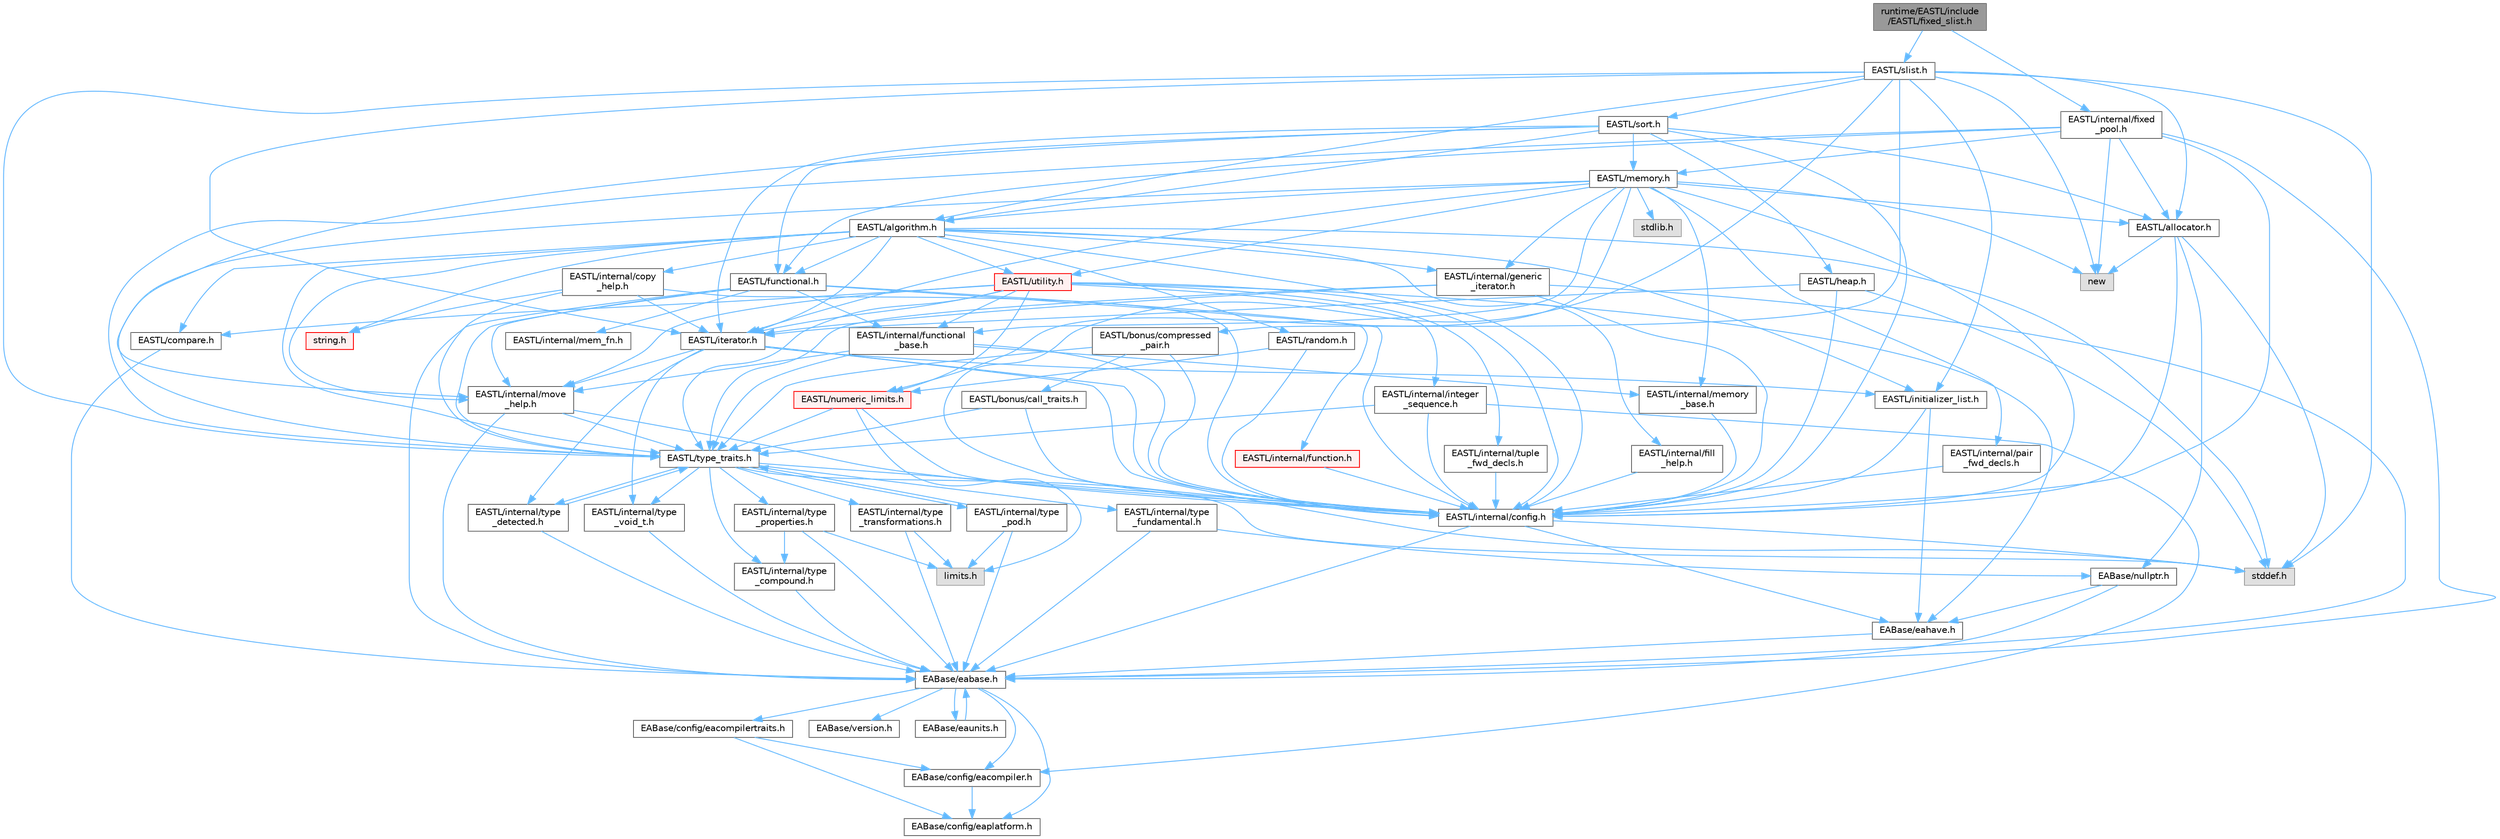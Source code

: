 digraph "runtime/EASTL/include/EASTL/fixed_slist.h"
{
 // LATEX_PDF_SIZE
  bgcolor="transparent";
  edge [fontname=Helvetica,fontsize=10,labelfontname=Helvetica,labelfontsize=10];
  node [fontname=Helvetica,fontsize=10,shape=box,height=0.2,width=0.4];
  Node1 [id="Node000001",label="runtime/EASTL/include\l/EASTL/fixed_slist.h",height=0.2,width=0.4,color="gray40", fillcolor="grey60", style="filled", fontcolor="black",tooltip=" "];
  Node1 -> Node2 [id="edge1_Node000001_Node000002",color="steelblue1",style="solid",tooltip=" "];
  Node2 [id="Node000002",label="EASTL/slist.h",height=0.2,width=0.4,color="grey40", fillcolor="white", style="filled",URL="$slist_8h.html",tooltip=" "];
  Node2 -> Node3 [id="edge2_Node000002_Node000003",color="steelblue1",style="solid",tooltip=" "];
  Node3 [id="Node000003",label="EASTL/internal/config.h",height=0.2,width=0.4,color="grey40", fillcolor="white", style="filled",URL="$config_8h.html",tooltip=" "];
  Node3 -> Node4 [id="edge3_Node000003_Node000004",color="steelblue1",style="solid",tooltip=" "];
  Node4 [id="Node000004",label="EABase/eabase.h",height=0.2,width=0.4,color="grey40", fillcolor="white", style="filled",URL="$eabase_8h.html",tooltip=" "];
  Node4 -> Node5 [id="edge4_Node000004_Node000005",color="steelblue1",style="solid",tooltip=" "];
  Node5 [id="Node000005",label="EABase/config/eacompiler.h",height=0.2,width=0.4,color="grey40", fillcolor="white", style="filled",URL="$eacompiler_8h.html",tooltip=" "];
  Node5 -> Node6 [id="edge5_Node000005_Node000006",color="steelblue1",style="solid",tooltip=" "];
  Node6 [id="Node000006",label="EABase/config/eaplatform.h",height=0.2,width=0.4,color="grey40", fillcolor="white", style="filled",URL="$eaplatform_8h.html",tooltip=" "];
  Node4 -> Node7 [id="edge6_Node000004_Node000007",color="steelblue1",style="solid",tooltip=" "];
  Node7 [id="Node000007",label="EABase/config/eacompilertraits.h",height=0.2,width=0.4,color="grey40", fillcolor="white", style="filled",URL="$eacompilertraits_8h.html",tooltip=" "];
  Node7 -> Node6 [id="edge7_Node000007_Node000006",color="steelblue1",style="solid",tooltip=" "];
  Node7 -> Node5 [id="edge8_Node000007_Node000005",color="steelblue1",style="solid",tooltip=" "];
  Node4 -> Node6 [id="edge9_Node000004_Node000006",color="steelblue1",style="solid",tooltip=" "];
  Node4 -> Node8 [id="edge10_Node000004_Node000008",color="steelblue1",style="solid",tooltip=" "];
  Node8 [id="Node000008",label="EABase/version.h",height=0.2,width=0.4,color="grey40", fillcolor="white", style="filled",URL="$_e_a_s_t_l_2packages_2_e_a_base_2include_2_common_2_e_a_base_2version_8h.html",tooltip=" "];
  Node4 -> Node9 [id="edge11_Node000004_Node000009",color="steelblue1",style="solid",tooltip=" "];
  Node9 [id="Node000009",label="EABase/eaunits.h",height=0.2,width=0.4,color="grey40", fillcolor="white", style="filled",URL="$eaunits_8h.html",tooltip=" "];
  Node9 -> Node4 [id="edge12_Node000009_Node000004",color="steelblue1",style="solid",tooltip=" "];
  Node3 -> Node10 [id="edge13_Node000003_Node000010",color="steelblue1",style="solid",tooltip=" "];
  Node10 [id="Node000010",label="EABase/eahave.h",height=0.2,width=0.4,color="grey40", fillcolor="white", style="filled",URL="$eahave_8h.html",tooltip=" "];
  Node10 -> Node4 [id="edge14_Node000010_Node000004",color="steelblue1",style="solid",tooltip=" "];
  Node3 -> Node11 [id="edge15_Node000003_Node000011",color="steelblue1",style="solid",tooltip=" "];
  Node11 [id="Node000011",label="stddef.h",height=0.2,width=0.4,color="grey60", fillcolor="#E0E0E0", style="filled",tooltip=" "];
  Node2 -> Node12 [id="edge16_Node000002_Node000012",color="steelblue1",style="solid",tooltip=" "];
  Node12 [id="Node000012",label="EASTL/allocator.h",height=0.2,width=0.4,color="grey40", fillcolor="white", style="filled",URL="$allocator_8h.html",tooltip=" "];
  Node12 -> Node3 [id="edge17_Node000012_Node000003",color="steelblue1",style="solid",tooltip=" "];
  Node12 -> Node13 [id="edge18_Node000012_Node000013",color="steelblue1",style="solid",tooltip=" "];
  Node13 [id="Node000013",label="EABase/nullptr.h",height=0.2,width=0.4,color="grey40", fillcolor="white", style="filled",URL="$nullptr_8h.html",tooltip=" "];
  Node13 -> Node4 [id="edge19_Node000013_Node000004",color="steelblue1",style="solid",tooltip=" "];
  Node13 -> Node10 [id="edge20_Node000013_Node000010",color="steelblue1",style="solid",tooltip=" "];
  Node12 -> Node11 [id="edge21_Node000012_Node000011",color="steelblue1",style="solid",tooltip=" "];
  Node12 -> Node14 [id="edge22_Node000012_Node000014",color="steelblue1",style="solid",tooltip=" "];
  Node14 [id="Node000014",label="new",height=0.2,width=0.4,color="grey60", fillcolor="#E0E0E0", style="filled",tooltip=" "];
  Node2 -> Node15 [id="edge23_Node000002_Node000015",color="steelblue1",style="solid",tooltip=" "];
  Node15 [id="Node000015",label="EASTL/type_traits.h",height=0.2,width=0.4,color="grey40", fillcolor="white", style="filled",URL="$_e_a_s_t_l_2include_2_e_a_s_t_l_2type__traits_8h.html",tooltip=" "];
  Node15 -> Node3 [id="edge24_Node000015_Node000003",color="steelblue1",style="solid",tooltip=" "];
  Node15 -> Node11 [id="edge25_Node000015_Node000011",color="steelblue1",style="solid",tooltip=" "];
  Node15 -> Node16 [id="edge26_Node000015_Node000016",color="steelblue1",style="solid",tooltip=" "];
  Node16 [id="Node000016",label="EASTL/internal/type\l_fundamental.h",height=0.2,width=0.4,color="grey40", fillcolor="white", style="filled",URL="$type__fundamental_8h.html",tooltip=" "];
  Node16 -> Node4 [id="edge27_Node000016_Node000004",color="steelblue1",style="solid",tooltip=" "];
  Node16 -> Node13 [id="edge28_Node000016_Node000013",color="steelblue1",style="solid",tooltip=" "];
  Node15 -> Node17 [id="edge29_Node000015_Node000017",color="steelblue1",style="solid",tooltip=" "];
  Node17 [id="Node000017",label="EASTL/internal/type\l_transformations.h",height=0.2,width=0.4,color="grey40", fillcolor="white", style="filled",URL="$type__transformations_8h.html",tooltip=" "];
  Node17 -> Node4 [id="edge30_Node000017_Node000004",color="steelblue1",style="solid",tooltip=" "];
  Node17 -> Node18 [id="edge31_Node000017_Node000018",color="steelblue1",style="solid",tooltip=" "];
  Node18 [id="Node000018",label="limits.h",height=0.2,width=0.4,color="grey60", fillcolor="#E0E0E0", style="filled",tooltip=" "];
  Node15 -> Node19 [id="edge32_Node000015_Node000019",color="steelblue1",style="solid",tooltip=" "];
  Node19 [id="Node000019",label="EASTL/internal/type\l_void_t.h",height=0.2,width=0.4,color="grey40", fillcolor="white", style="filled",URL="$type__void__t_8h.html",tooltip=" "];
  Node19 -> Node4 [id="edge33_Node000019_Node000004",color="steelblue1",style="solid",tooltip=" "];
  Node15 -> Node20 [id="edge34_Node000015_Node000020",color="steelblue1",style="solid",tooltip=" "];
  Node20 [id="Node000020",label="EASTL/internal/type\l_properties.h",height=0.2,width=0.4,color="grey40", fillcolor="white", style="filled",URL="$type__properties_8h.html",tooltip=" "];
  Node20 -> Node4 [id="edge35_Node000020_Node000004",color="steelblue1",style="solid",tooltip=" "];
  Node20 -> Node18 [id="edge36_Node000020_Node000018",color="steelblue1",style="solid",tooltip=" "];
  Node20 -> Node21 [id="edge37_Node000020_Node000021",color="steelblue1",style="solid",tooltip=" "];
  Node21 [id="Node000021",label="EASTL/internal/type\l_compound.h",height=0.2,width=0.4,color="grey40", fillcolor="white", style="filled",URL="$type__compound_8h.html",tooltip=" "];
  Node21 -> Node4 [id="edge38_Node000021_Node000004",color="steelblue1",style="solid",tooltip=" "];
  Node15 -> Node21 [id="edge39_Node000015_Node000021",color="steelblue1",style="solid",tooltip=" "];
  Node15 -> Node22 [id="edge40_Node000015_Node000022",color="steelblue1",style="solid",tooltip=" "];
  Node22 [id="Node000022",label="EASTL/internal/type\l_pod.h",height=0.2,width=0.4,color="grey40", fillcolor="white", style="filled",URL="$type__pod_8h.html",tooltip=" "];
  Node22 -> Node4 [id="edge41_Node000022_Node000004",color="steelblue1",style="solid",tooltip=" "];
  Node22 -> Node18 [id="edge42_Node000022_Node000018",color="steelblue1",style="solid",tooltip=" "];
  Node22 -> Node15 [id="edge43_Node000022_Node000015",color="steelblue1",style="solid",tooltip=" "];
  Node15 -> Node23 [id="edge44_Node000015_Node000023",color="steelblue1",style="solid",tooltip=" "];
  Node23 [id="Node000023",label="EASTL/internal/type\l_detected.h",height=0.2,width=0.4,color="grey40", fillcolor="white", style="filled",URL="$type__detected_8h.html",tooltip=" "];
  Node23 -> Node4 [id="edge45_Node000023_Node000004",color="steelblue1",style="solid",tooltip=" "];
  Node23 -> Node15 [id="edge46_Node000023_Node000015",color="steelblue1",style="solid",tooltip=" "];
  Node2 -> Node24 [id="edge47_Node000002_Node000024",color="steelblue1",style="solid",tooltip=" "];
  Node24 [id="Node000024",label="EASTL/iterator.h",height=0.2,width=0.4,color="grey40", fillcolor="white", style="filled",URL="$_e_a_s_t_l_2include_2_e_a_s_t_l_2iterator_8h.html",tooltip=" "];
  Node24 -> Node3 [id="edge48_Node000024_Node000003",color="steelblue1",style="solid",tooltip=" "];
  Node24 -> Node25 [id="edge49_Node000024_Node000025",color="steelblue1",style="solid",tooltip=" "];
  Node25 [id="Node000025",label="EASTL/internal/move\l_help.h",height=0.2,width=0.4,color="grey40", fillcolor="white", style="filled",URL="$move__help_8h.html",tooltip=" "];
  Node25 -> Node4 [id="edge50_Node000025_Node000004",color="steelblue1",style="solid",tooltip=" "];
  Node25 -> Node3 [id="edge51_Node000025_Node000003",color="steelblue1",style="solid",tooltip=" "];
  Node25 -> Node15 [id="edge52_Node000025_Node000015",color="steelblue1",style="solid",tooltip=" "];
  Node24 -> Node23 [id="edge53_Node000024_Node000023",color="steelblue1",style="solid",tooltip=" "];
  Node24 -> Node19 [id="edge54_Node000024_Node000019",color="steelblue1",style="solid",tooltip=" "];
  Node24 -> Node26 [id="edge55_Node000024_Node000026",color="steelblue1",style="solid",tooltip=" "];
  Node26 [id="Node000026",label="EASTL/initializer_list.h",height=0.2,width=0.4,color="grey40", fillcolor="white", style="filled",URL="$initializer__list_8h.html",tooltip=" "];
  Node26 -> Node3 [id="edge56_Node000026_Node000003",color="steelblue1",style="solid",tooltip=" "];
  Node26 -> Node10 [id="edge57_Node000026_Node000010",color="steelblue1",style="solid",tooltip=" "];
  Node24 -> Node11 [id="edge58_Node000024_Node000011",color="steelblue1",style="solid",tooltip=" "];
  Node2 -> Node27 [id="edge59_Node000002_Node000027",color="steelblue1",style="solid",tooltip=" "];
  Node27 [id="Node000027",label="EASTL/algorithm.h",height=0.2,width=0.4,color="grey40", fillcolor="white", style="filled",URL="$_e_a_s_t_l_2include_2_e_a_s_t_l_2algorithm_8h.html",tooltip=" "];
  Node27 -> Node3 [id="edge60_Node000027_Node000003",color="steelblue1",style="solid",tooltip=" "];
  Node27 -> Node15 [id="edge61_Node000027_Node000015",color="steelblue1",style="solid",tooltip=" "];
  Node27 -> Node25 [id="edge62_Node000027_Node000025",color="steelblue1",style="solid",tooltip=" "];
  Node27 -> Node28 [id="edge63_Node000027_Node000028",color="steelblue1",style="solid",tooltip=" "];
  Node28 [id="Node000028",label="EASTL/internal/copy\l_help.h",height=0.2,width=0.4,color="grey40", fillcolor="white", style="filled",URL="$copy__help_8h.html",tooltip=" "];
  Node28 -> Node3 [id="edge64_Node000028_Node000003",color="steelblue1",style="solid",tooltip=" "];
  Node28 -> Node15 [id="edge65_Node000028_Node000015",color="steelblue1",style="solid",tooltip=" "];
  Node28 -> Node24 [id="edge66_Node000028_Node000024",color="steelblue1",style="solid",tooltip=" "];
  Node28 -> Node29 [id="edge67_Node000028_Node000029",color="steelblue1",style="solid",tooltip=" "];
  Node29 [id="Node000029",label="string.h",height=0.2,width=0.4,color="red", fillcolor="#FFF0F0", style="filled",URL="$string_8h.html",tooltip=" "];
  Node27 -> Node150 [id="edge68_Node000027_Node000150",color="steelblue1",style="solid",tooltip=" "];
  Node150 [id="Node000150",label="EASTL/internal/fill\l_help.h",height=0.2,width=0.4,color="grey40", fillcolor="white", style="filled",URL="$fill__help_8h.html",tooltip=" "];
  Node150 -> Node3 [id="edge69_Node000150_Node000003",color="steelblue1",style="solid",tooltip=" "];
  Node27 -> Node26 [id="edge70_Node000027_Node000026",color="steelblue1",style="solid",tooltip=" "];
  Node27 -> Node24 [id="edge71_Node000027_Node000024",color="steelblue1",style="solid",tooltip=" "];
  Node27 -> Node60 [id="edge72_Node000027_Node000060",color="steelblue1",style="solid",tooltip=" "];
  Node60 [id="Node000060",label="EASTL/functional.h",height=0.2,width=0.4,color="grey40", fillcolor="white", style="filled",URL="$_e_a_s_t_l_2include_2_e_a_s_t_l_2functional_8h.html",tooltip=" "];
  Node60 -> Node4 [id="edge73_Node000060_Node000004",color="steelblue1",style="solid",tooltip=" "];
  Node60 -> Node3 [id="edge74_Node000060_Node000003",color="steelblue1",style="solid",tooltip=" "];
  Node60 -> Node25 [id="edge75_Node000060_Node000025",color="steelblue1",style="solid",tooltip=" "];
  Node60 -> Node15 [id="edge76_Node000060_Node000015",color="steelblue1",style="solid",tooltip=" "];
  Node60 -> Node43 [id="edge77_Node000060_Node000043",color="steelblue1",style="solid",tooltip=" "];
  Node43 [id="Node000043",label="EASTL/internal/functional\l_base.h",height=0.2,width=0.4,color="grey40", fillcolor="white", style="filled",URL="$functional__base_8h.html",tooltip=" "];
  Node43 -> Node3 [id="edge78_Node000043_Node000003",color="steelblue1",style="solid",tooltip=" "];
  Node43 -> Node39 [id="edge79_Node000043_Node000039",color="steelblue1",style="solid",tooltip=" "];
  Node39 [id="Node000039",label="EASTL/internal/memory\l_base.h",height=0.2,width=0.4,color="grey40", fillcolor="white", style="filled",URL="$memory__base_8h.html",tooltip=" "];
  Node39 -> Node3 [id="edge80_Node000039_Node000003",color="steelblue1",style="solid",tooltip=" "];
  Node43 -> Node25 [id="edge81_Node000043_Node000025",color="steelblue1",style="solid",tooltip=" "];
  Node43 -> Node15 [id="edge82_Node000043_Node000015",color="steelblue1",style="solid",tooltip=" "];
  Node60 -> Node61 [id="edge83_Node000060_Node000061",color="steelblue1",style="solid",tooltip=" "];
  Node61 [id="Node000061",label="EASTL/internal/mem_fn.h",height=0.2,width=0.4,color="grey40", fillcolor="white", style="filled",URL="$mem__fn_8h.html",tooltip=" "];
  Node60 -> Node62 [id="edge84_Node000060_Node000062",color="steelblue1",style="solid",tooltip=" "];
  Node62 [id="Node000062",label="EASTL/internal/function.h",height=0.2,width=0.4,color="red", fillcolor="#FFF0F0", style="filled",URL="$_e_a_s_t_l_2include_2_e_a_s_t_l_2internal_2function_8h.html",tooltip=" "];
  Node62 -> Node3 [id="edge85_Node000062_Node000003",color="steelblue1",style="solid",tooltip=" "];
  Node27 -> Node44 [id="edge86_Node000027_Node000044",color="steelblue1",style="solid",tooltip=" "];
  Node44 [id="Node000044",label="EASTL/utility.h",height=0.2,width=0.4,color="red", fillcolor="#FFF0F0", style="filled",URL="$_e_a_s_t_l_2include_2_e_a_s_t_l_2utility_8h.html",tooltip=" "];
  Node44 -> Node3 [id="edge87_Node000044_Node000003",color="steelblue1",style="solid",tooltip=" "];
  Node44 -> Node15 [id="edge88_Node000044_Node000015",color="steelblue1",style="solid",tooltip=" "];
  Node44 -> Node24 [id="edge89_Node000044_Node000024",color="steelblue1",style="solid",tooltip=" "];
  Node44 -> Node45 [id="edge90_Node000044_Node000045",color="steelblue1",style="solid",tooltip=" "];
  Node45 [id="Node000045",label="EASTL/numeric_limits.h",height=0.2,width=0.4,color="red", fillcolor="#FFF0F0", style="filled",URL="$numeric__limits_8h.html",tooltip=" "];
  Node45 -> Node3 [id="edge91_Node000045_Node000003",color="steelblue1",style="solid",tooltip=" "];
  Node45 -> Node15 [id="edge92_Node000045_Node000015",color="steelblue1",style="solid",tooltip=" "];
  Node45 -> Node18 [id="edge93_Node000045_Node000018",color="steelblue1",style="solid",tooltip=" "];
  Node44 -> Node47 [id="edge94_Node000044_Node000047",color="steelblue1",style="solid",tooltip=" "];
  Node47 [id="Node000047",label="EASTL/compare.h",height=0.2,width=0.4,color="grey40", fillcolor="white", style="filled",URL="$compare_8h.html",tooltip=" "];
  Node47 -> Node4 [id="edge95_Node000047_Node000004",color="steelblue1",style="solid",tooltip=" "];
  Node44 -> Node43 [id="edge96_Node000044_Node000043",color="steelblue1",style="solid",tooltip=" "];
  Node44 -> Node25 [id="edge97_Node000044_Node000025",color="steelblue1",style="solid",tooltip=" "];
  Node44 -> Node10 [id="edge98_Node000044_Node000010",color="steelblue1",style="solid",tooltip=" "];
  Node44 -> Node48 [id="edge99_Node000044_Node000048",color="steelblue1",style="solid",tooltip=" "];
  Node48 [id="Node000048",label="EASTL/internal/integer\l_sequence.h",height=0.2,width=0.4,color="grey40", fillcolor="white", style="filled",URL="$integer__sequence_8h.html",tooltip=" "];
  Node48 -> Node5 [id="edge100_Node000048_Node000005",color="steelblue1",style="solid",tooltip=" "];
  Node48 -> Node3 [id="edge101_Node000048_Node000003",color="steelblue1",style="solid",tooltip=" "];
  Node48 -> Node15 [id="edge102_Node000048_Node000015",color="steelblue1",style="solid",tooltip=" "];
  Node44 -> Node49 [id="edge103_Node000044_Node000049",color="steelblue1",style="solid",tooltip=" "];
  Node49 [id="Node000049",label="EASTL/internal/tuple\l_fwd_decls.h",height=0.2,width=0.4,color="grey40", fillcolor="white", style="filled",URL="$tuple__fwd__decls_8h.html",tooltip=" "];
  Node49 -> Node3 [id="edge104_Node000049_Node000003",color="steelblue1",style="solid",tooltip=" "];
  Node27 -> Node41 [id="edge105_Node000027_Node000041",color="steelblue1",style="solid",tooltip=" "];
  Node41 [id="Node000041",label="EASTL/internal/generic\l_iterator.h",height=0.2,width=0.4,color="grey40", fillcolor="white", style="filled",URL="$generic__iterator_8h.html",tooltip=" "];
  Node41 -> Node4 [id="edge106_Node000041_Node000004",color="steelblue1",style="solid",tooltip=" "];
  Node41 -> Node3 [id="edge107_Node000041_Node000003",color="steelblue1",style="solid",tooltip=" "];
  Node41 -> Node24 [id="edge108_Node000041_Node000024",color="steelblue1",style="solid",tooltip=" "];
  Node41 -> Node15 [id="edge109_Node000041_Node000015",color="steelblue1",style="solid",tooltip=" "];
  Node27 -> Node151 [id="edge110_Node000027_Node000151",color="steelblue1",style="solid",tooltip=" "];
  Node151 [id="Node000151",label="EASTL/random.h",height=0.2,width=0.4,color="grey40", fillcolor="white", style="filled",URL="$random_8h.html",tooltip=" "];
  Node151 -> Node3 [id="edge111_Node000151_Node000003",color="steelblue1",style="solid",tooltip=" "];
  Node151 -> Node45 [id="edge112_Node000151_Node000045",color="steelblue1",style="solid",tooltip=" "];
  Node27 -> Node47 [id="edge113_Node000027_Node000047",color="steelblue1",style="solid",tooltip=" "];
  Node27 -> Node11 [id="edge114_Node000027_Node000011",color="steelblue1",style="solid",tooltip=" "];
  Node27 -> Node29 [id="edge115_Node000027_Node000029",color="steelblue1",style="solid",tooltip=" "];
  Node2 -> Node26 [id="edge116_Node000002_Node000026",color="steelblue1",style="solid",tooltip=" "];
  Node2 -> Node152 [id="edge117_Node000002_Node000152",color="steelblue1",style="solid",tooltip=" "];
  Node152 [id="Node000152",label="EASTL/sort.h",height=0.2,width=0.4,color="grey40", fillcolor="white", style="filled",URL="$sort_8h.html",tooltip=" "];
  Node152 -> Node3 [id="edge118_Node000152_Node000003",color="steelblue1",style="solid",tooltip=" "];
  Node152 -> Node25 [id="edge119_Node000152_Node000025",color="steelblue1",style="solid",tooltip=" "];
  Node152 -> Node24 [id="edge120_Node000152_Node000024",color="steelblue1",style="solid",tooltip=" "];
  Node152 -> Node40 [id="edge121_Node000152_Node000040",color="steelblue1",style="solid",tooltip=" "];
  Node40 [id="Node000040",label="EASTL/memory.h",height=0.2,width=0.4,color="grey40", fillcolor="white", style="filled",URL="$_e_a_s_t_l_2include_2_e_a_s_t_l_2memory_8h.html",tooltip=" "];
  Node40 -> Node3 [id="edge122_Node000040_Node000003",color="steelblue1",style="solid",tooltip=" "];
  Node40 -> Node39 [id="edge123_Node000040_Node000039",color="steelblue1",style="solid",tooltip=" "];
  Node40 -> Node41 [id="edge124_Node000040_Node000041",color="steelblue1",style="solid",tooltip=" "];
  Node40 -> Node42 [id="edge125_Node000040_Node000042",color="steelblue1",style="solid",tooltip=" "];
  Node42 [id="Node000042",label="EASTL/internal/pair\l_fwd_decls.h",height=0.2,width=0.4,color="grey40", fillcolor="white", style="filled",URL="$pair__fwd__decls_8h.html",tooltip=" "];
  Node42 -> Node3 [id="edge126_Node000042_Node000003",color="steelblue1",style="solid",tooltip=" "];
  Node40 -> Node43 [id="edge127_Node000040_Node000043",color="steelblue1",style="solid",tooltip=" "];
  Node40 -> Node27 [id="edge128_Node000040_Node000027",color="steelblue1",style="solid",tooltip=" "];
  Node40 -> Node15 [id="edge129_Node000040_Node000015",color="steelblue1",style="solid",tooltip=" "];
  Node40 -> Node12 [id="edge130_Node000040_Node000012",color="steelblue1",style="solid",tooltip=" "];
  Node40 -> Node24 [id="edge131_Node000040_Node000024",color="steelblue1",style="solid",tooltip=" "];
  Node40 -> Node44 [id="edge132_Node000040_Node000044",color="steelblue1",style="solid",tooltip=" "];
  Node40 -> Node45 [id="edge133_Node000040_Node000045",color="steelblue1",style="solid",tooltip=" "];
  Node40 -> Node53 [id="edge134_Node000040_Node000053",color="steelblue1",style="solid",tooltip=" "];
  Node53 [id="Node000053",label="stdlib.h",height=0.2,width=0.4,color="grey60", fillcolor="#E0E0E0", style="filled",tooltip=" "];
  Node40 -> Node14 [id="edge135_Node000040_Node000014",color="steelblue1",style="solid",tooltip=" "];
  Node152 -> Node27 [id="edge136_Node000152_Node000027",color="steelblue1",style="solid",tooltip=" "];
  Node152 -> Node60 [id="edge137_Node000152_Node000060",color="steelblue1",style="solid",tooltip=" "];
  Node152 -> Node153 [id="edge138_Node000152_Node000153",color="steelblue1",style="solid",tooltip=" "];
  Node153 [id="Node000153",label="EASTL/heap.h",height=0.2,width=0.4,color="grey40", fillcolor="white", style="filled",URL="$heap_8h.html",tooltip=" "];
  Node153 -> Node3 [id="edge139_Node000153_Node000003",color="steelblue1",style="solid",tooltip=" "];
  Node153 -> Node24 [id="edge140_Node000153_Node000024",color="steelblue1",style="solid",tooltip=" "];
  Node153 -> Node11 [id="edge141_Node000153_Node000011",color="steelblue1",style="solid",tooltip=" "];
  Node152 -> Node12 [id="edge142_Node000152_Node000012",color="steelblue1",style="solid",tooltip=" "];
  Node2 -> Node58 [id="edge143_Node000002_Node000058",color="steelblue1",style="solid",tooltip=" "];
  Node58 [id="Node000058",label="EASTL/bonus/compressed\l_pair.h",height=0.2,width=0.4,color="grey40", fillcolor="white", style="filled",URL="$compressed__pair_8h.html",tooltip=" "];
  Node58 -> Node3 [id="edge144_Node000058_Node000003",color="steelblue1",style="solid",tooltip=" "];
  Node58 -> Node15 [id="edge145_Node000058_Node000015",color="steelblue1",style="solid",tooltip=" "];
  Node58 -> Node59 [id="edge146_Node000058_Node000059",color="steelblue1",style="solid",tooltip=" "];
  Node59 [id="Node000059",label="EASTL/bonus/call_traits.h",height=0.2,width=0.4,color="grey40", fillcolor="white", style="filled",URL="$call__traits_8h.html",tooltip=" "];
  Node59 -> Node3 [id="edge147_Node000059_Node000003",color="steelblue1",style="solid",tooltip=" "];
  Node59 -> Node15 [id="edge148_Node000059_Node000015",color="steelblue1",style="solid",tooltip=" "];
  Node2 -> Node11 [id="edge149_Node000002_Node000011",color="steelblue1",style="solid",tooltip=" "];
  Node2 -> Node14 [id="edge150_Node000002_Node000014",color="steelblue1",style="solid",tooltip=" "];
  Node1 -> Node154 [id="edge151_Node000001_Node000154",color="steelblue1",style="solid",tooltip=" "];
  Node154 [id="Node000154",label="EASTL/internal/fixed\l_pool.h",height=0.2,width=0.4,color="grey40", fillcolor="white", style="filled",URL="$fixed__pool_8h.html",tooltip=" "];
  Node154 -> Node4 [id="edge152_Node000154_Node000004",color="steelblue1",style="solid",tooltip=" "];
  Node154 -> Node3 [id="edge153_Node000154_Node000003",color="steelblue1",style="solid",tooltip=" "];
  Node154 -> Node60 [id="edge154_Node000154_Node000060",color="steelblue1",style="solid",tooltip=" "];
  Node154 -> Node40 [id="edge155_Node000154_Node000040",color="steelblue1",style="solid",tooltip=" "];
  Node154 -> Node12 [id="edge156_Node000154_Node000012",color="steelblue1",style="solid",tooltip=" "];
  Node154 -> Node15 [id="edge157_Node000154_Node000015",color="steelblue1",style="solid",tooltip=" "];
  Node154 -> Node14 [id="edge158_Node000154_Node000014",color="steelblue1",style="solid",tooltip=" "];
}
